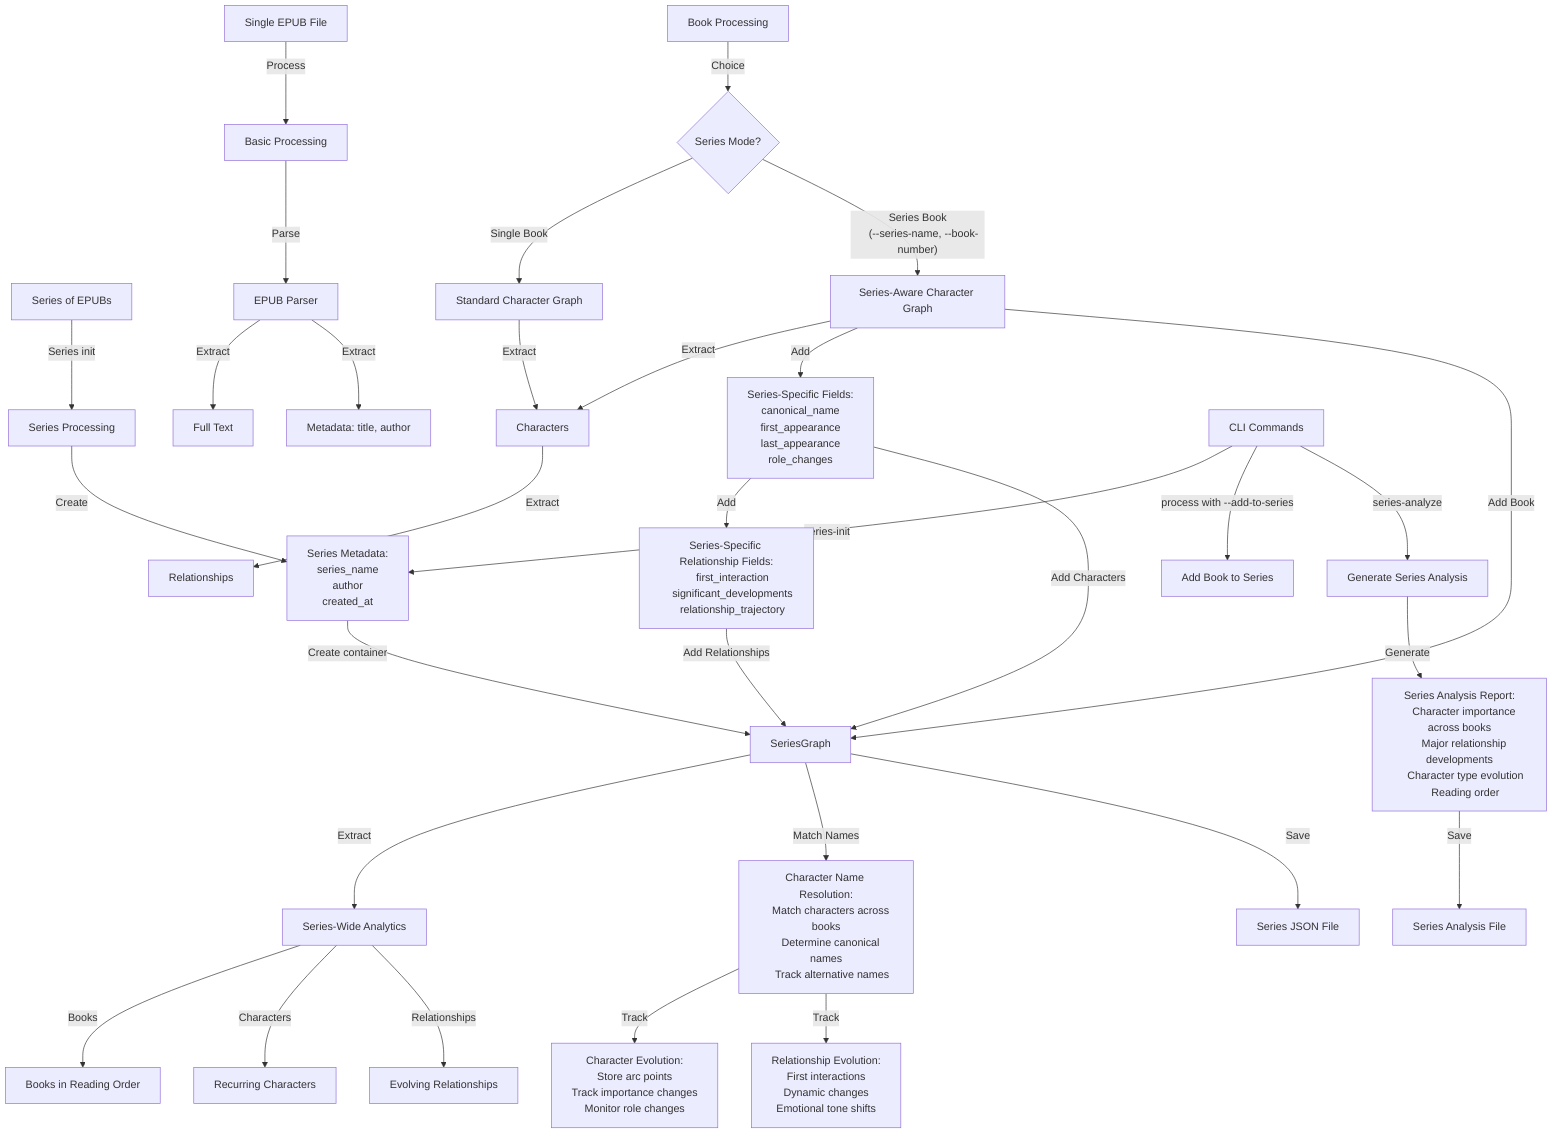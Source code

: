 flowchart TD
    %% Entry Points
    A1[Single EPUB File] -->|Process| B1[Basic Processing]
    A2[Series of EPUBs] -->|Series init| B2[Series Processing]
    
    %% Basic Processing Flow
    B1 -->|Parse| C1[EPUB Parser]
    C1 -->|Extract| D1[Full Text]
    C1 -->|Extract| E1[Metadata: title, author]
    
    %% Series Processing Flow
    B2 -->|Create| F1[Series Metadata:
    series_name
    author
    created_at]
    
    %% Book Processing
    G0[Book Processing] -->|Choice| G1{Series Mode?}
    G1 -->|Single Book| G2[Standard Character Graph]
    G1 -->|"Series Book
    (--series-name, --book-number)"| G3[Series-Aware Character Graph]
    
    %% Character Extraction (Common)
    G2 -->|Extract| H1[Characters]
    G3 -->|Extract| H1
    
    %% Series-Specific Character Processing
    G3 -->|Add| H2[Series-Specific Fields:
    canonical_name
    first_appearance
    last_appearance
    role_changes]
    
    %% Relationship Processing
    H1 -->|Extract| I1[Relationships]
    H2 -->|Add| I2[Series-Specific Relationship Fields:
    first_interaction
    significant_developments
    relationship_trajectory]
    
    %% Series Graph Building
    F1 -->|Create container| J1[SeriesGraph]
    G3 -->|Add Book| J1
    H2 -->|Add Characters| J1
    I2 -->|Add Relationships| J1
    
    %% Series Management Commands
    K1[CLI Commands] -->|series-init| F1
    K1 -->|process with --add-to-series| J2[Add Book to Series]
    K1 -->|series-analyze| J3[Generate Series Analysis]
    
    %% Series Analysis
    J1 -->|Extract| L1[Series-Wide Analytics]
    L1 -->|Books| L2[Books in Reading Order]
    L1 -->|Characters| L3[Recurring Characters]
    L1 -->|Relationships| L4[Evolving Relationships]
    
    %% Character Reconciliation
    J1 -->|Match Names| M1[Character Name Resolution:
    Match characters across books
    Determine canonical names
    Track alternative names]
    
    %% Character Evolution Tracking
    M1 -->|Track| N1[Character Evolution:
    Store arc points
    Track importance changes
    Monitor role changes]
    
    %% Relationship Evolution
    M1 -->|Track| N2[Relationship Evolution:
    First interactions
    Dynamic changes
    Emotional tone shifts]
    
    %% Output Generation
    J3 -->|Generate| O1[Series Analysis Report:
    Character importance across books
    Major relationship developments
    Character type evolution
    Reading order]
    
    %% Outputs
    O1 -->|Save| P1[Series Analysis File]
    J1 -->|Save| P2[Series JSON File]